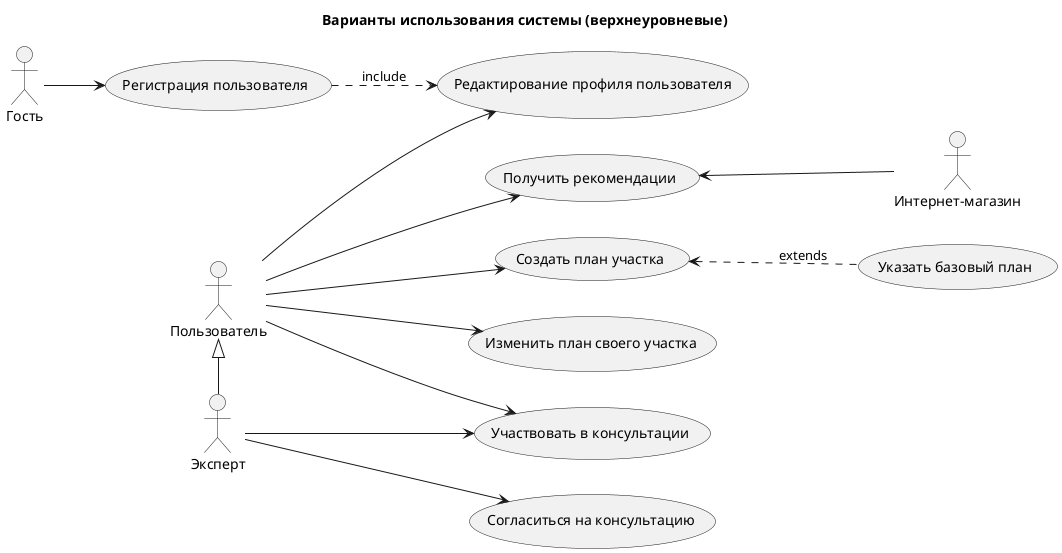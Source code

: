 @startuml use case

title Варианты использования системы (верхнеуровневые)

left to right direction

actor "Гость" as Guest
usecase "Регистрация пользователя" as Registration
usecase "Редактирование профиля пользователя" as EditeProfile
Guest --> Registration
Registration ..> EditeProfile : include

actor "Пользователь" as User
actor "Эксперт" as Expert
Expert -left-|> User

User --> EditeProfile

usecase "Создать план участка" as CreatePlan
User --> CreatePlan
(Указать базовый план) .up.> CreatePlan : extends

User --> (Изменить план своего участка)
 User --> (Участвовать в консультации)
Expert --> (Участвовать в консультации)
Expert --> (Согласиться на консультацию)

actor "Интернет-магазин" as InternetStore
User --> (Получить рекомендации)
InternetStore -up-> (Получить рекомендации)

@enduml